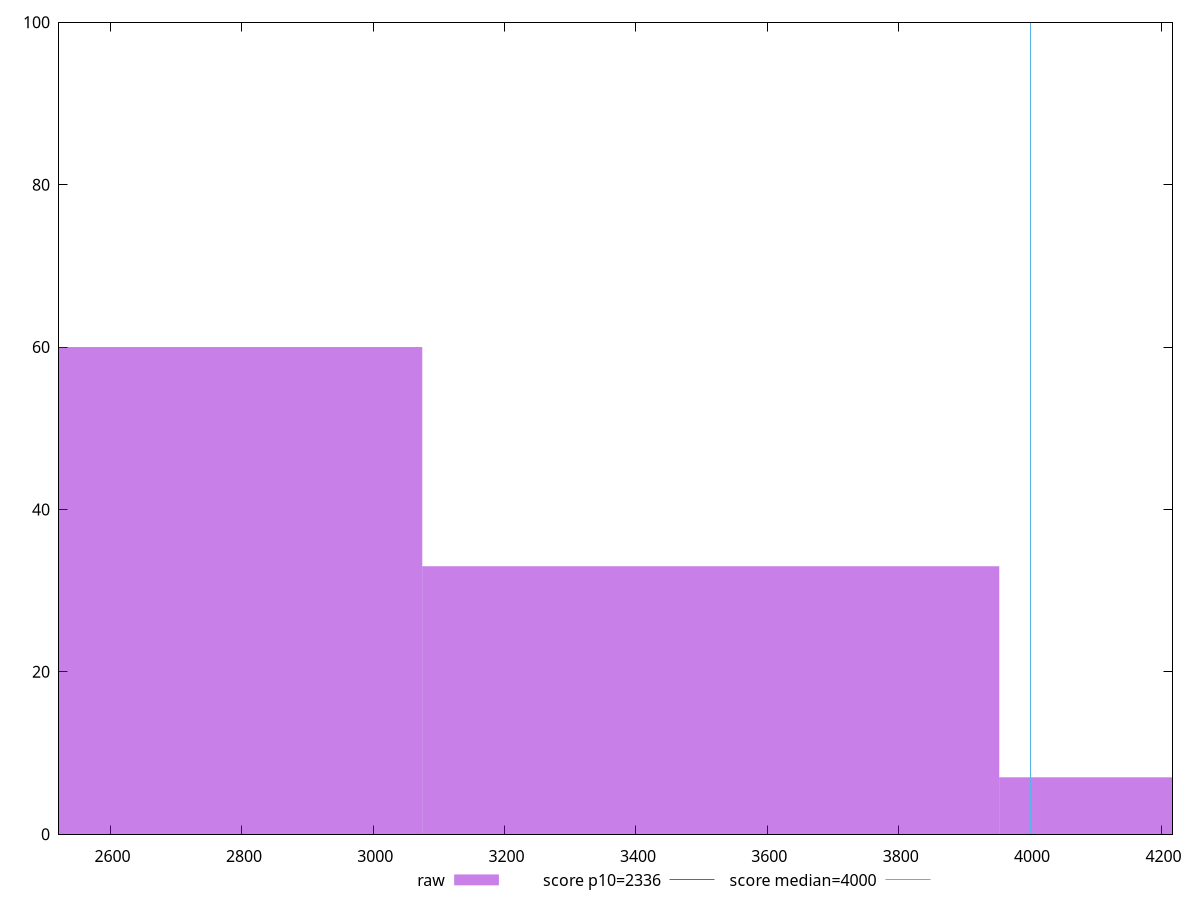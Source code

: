 reset

$raw <<EOF
3513.8757151757613 33
2635.406786381821 60
4392.344643969702 7
EOF

set key outside below
set boxwidth 878.4689287939403
set xrange [2521.569:4216.841]
set yrange [0:100]
set trange [0:100]
set style fill transparent solid 0.5 noborder

set parametric
set terminal svg size 640, 490 enhanced background rgb 'white'
set output "report_00015_2021-02-09T16-11-33.973Z/first-contentful-paint/samples/pages/raw/histogram.svg"

plot $raw title "raw" with boxes, \
     2336,t title "score p10=2336", \
     4000,t title "score median=4000"

reset
